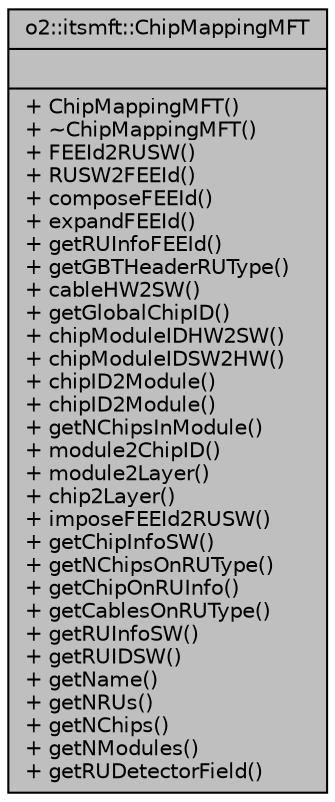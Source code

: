 digraph "o2::itsmft::ChipMappingMFT"
{
 // INTERACTIVE_SVG=YES
  bgcolor="transparent";
  edge [fontname="Helvetica",fontsize="10",labelfontname="Helvetica",labelfontsize="10"];
  node [fontname="Helvetica",fontsize="10",shape=record];
  Node1 [label="{o2::itsmft::ChipMappingMFT\n||+ ChipMappingMFT()\l+ ~ChipMappingMFT()\l+ FEEId2RUSW()\l+ RUSW2FEEId()\l+ composeFEEId()\l+ expandFEEId()\l+ getRUInfoFEEId()\l+ getGBTHeaderRUType()\l+ cableHW2SW()\l+ getGlobalChipID()\l+ chipModuleIDHW2SW()\l+ chipModuleIDSW2HW()\l+ chipID2Module()\l+ chipID2Module()\l+ getNChipsInModule()\l+ module2ChipID()\l+ module2Layer()\l+ chip2Layer()\l+ imposeFEEId2RUSW()\l+ getChipInfoSW()\l+ getNChipsOnRUType()\l+ getChipOnRUInfo()\l+ getCablesOnRUType()\l+ getRUInfoSW()\l+ getRUIDSW()\l+ getName()\l+ getNRUs()\l+ getNChips()\l+ getNModules()\l+ getRUDetectorField()\l}",height=0.2,width=0.4,color="black", fillcolor="grey75", style="filled", fontcolor="black"];
}
